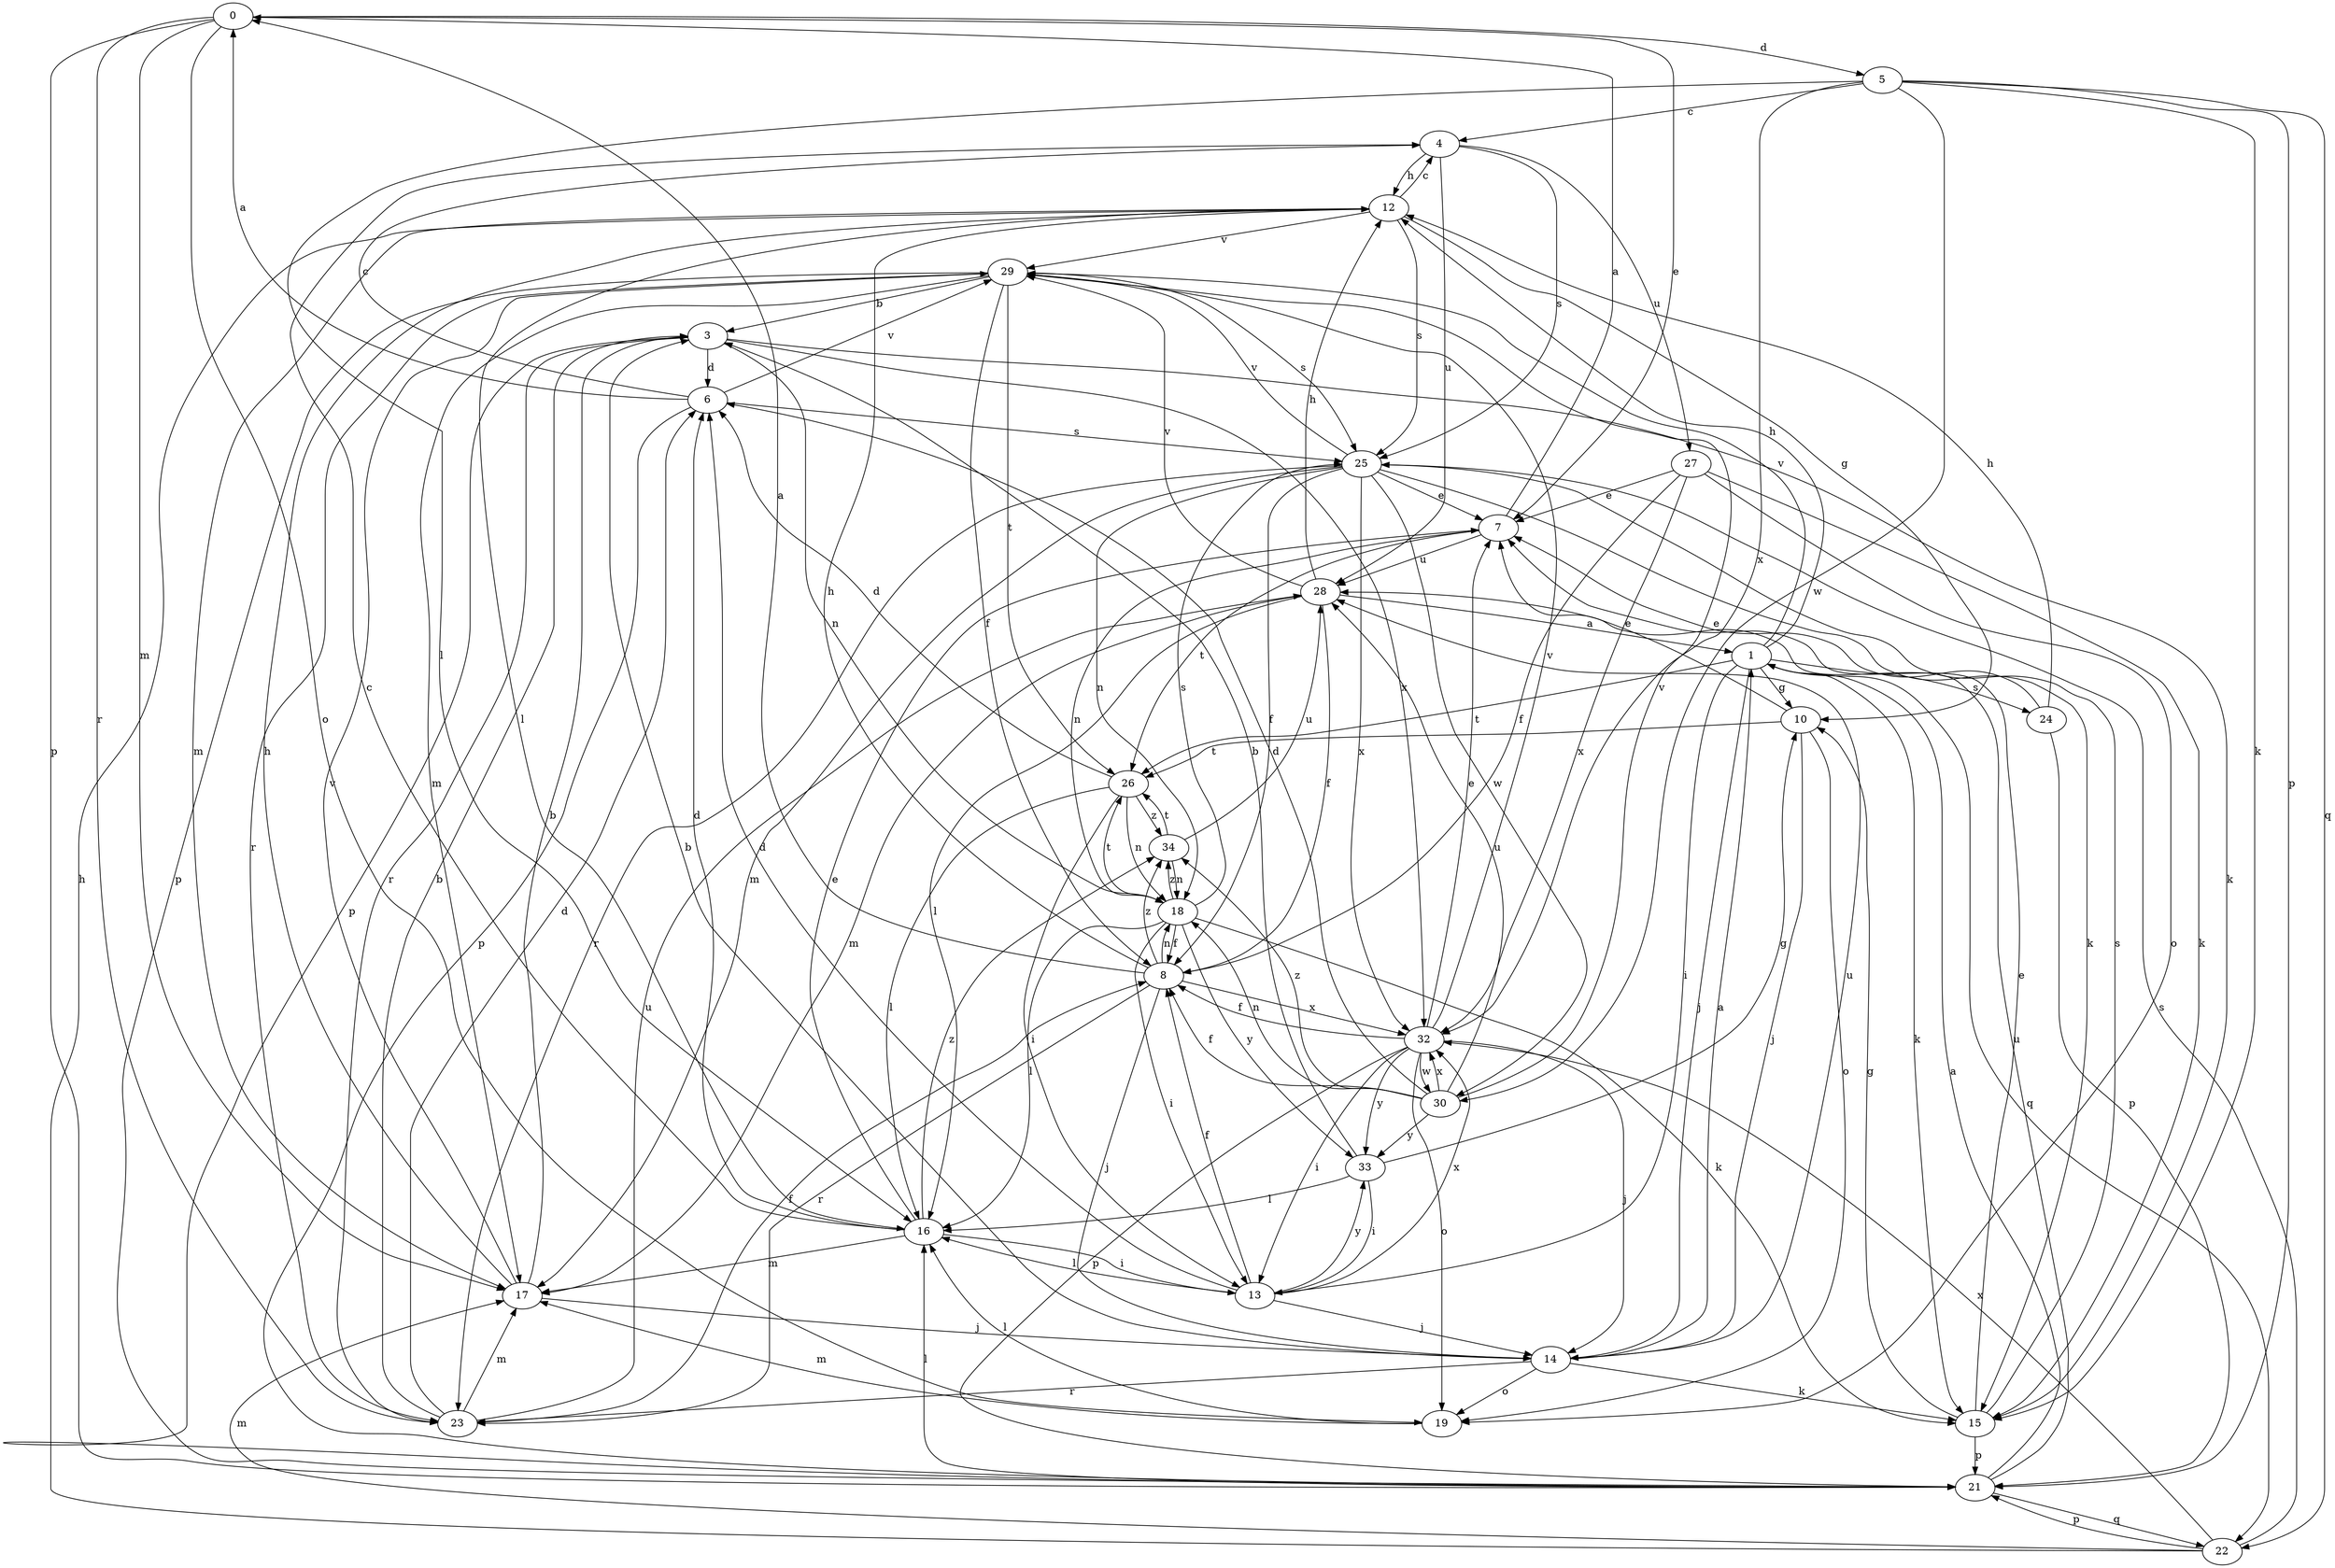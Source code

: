 strict digraph  {
0;
1;
3;
4;
5;
6;
7;
8;
10;
12;
13;
14;
15;
16;
17;
18;
19;
21;
22;
23;
24;
25;
26;
27;
28;
29;
30;
32;
33;
34;
0 -> 5  [label=d];
0 -> 7  [label=e];
0 -> 17  [label=m];
0 -> 19  [label=o];
0 -> 21  [label=p];
0 -> 23  [label=r];
1 -> 10  [label=g];
1 -> 12  [label=h];
1 -> 13  [label=i];
1 -> 14  [label=j];
1 -> 15  [label=k];
1 -> 22  [label=q];
1 -> 24  [label=s];
1 -> 26  [label=t];
1 -> 29  [label=v];
3 -> 6  [label=d];
3 -> 15  [label=k];
3 -> 18  [label=n];
3 -> 21  [label=p];
3 -> 23  [label=r];
3 -> 32  [label=x];
4 -> 12  [label=h];
4 -> 25  [label=s];
4 -> 27  [label=u];
4 -> 28  [label=u];
5 -> 4  [label=c];
5 -> 15  [label=k];
5 -> 16  [label=l];
5 -> 21  [label=p];
5 -> 22  [label=q];
5 -> 30  [label=w];
5 -> 32  [label=x];
6 -> 0  [label=a];
6 -> 4  [label=c];
6 -> 21  [label=p];
6 -> 25  [label=s];
6 -> 29  [label=v];
7 -> 0  [label=a];
7 -> 18  [label=n];
7 -> 26  [label=t];
7 -> 28  [label=u];
8 -> 0  [label=a];
8 -> 12  [label=h];
8 -> 14  [label=j];
8 -> 18  [label=n];
8 -> 23  [label=r];
8 -> 32  [label=x];
8 -> 34  [label=z];
10 -> 7  [label=e];
10 -> 14  [label=j];
10 -> 19  [label=o];
10 -> 26  [label=t];
12 -> 4  [label=c];
12 -> 10  [label=g];
12 -> 16  [label=l];
12 -> 17  [label=m];
12 -> 25  [label=s];
12 -> 29  [label=v];
13 -> 6  [label=d];
13 -> 8  [label=f];
13 -> 14  [label=j];
13 -> 16  [label=l];
13 -> 32  [label=x];
13 -> 33  [label=y];
14 -> 1  [label=a];
14 -> 3  [label=b];
14 -> 15  [label=k];
14 -> 19  [label=o];
14 -> 23  [label=r];
14 -> 28  [label=u];
15 -> 7  [label=e];
15 -> 10  [label=g];
15 -> 21  [label=p];
15 -> 25  [label=s];
16 -> 4  [label=c];
16 -> 6  [label=d];
16 -> 7  [label=e];
16 -> 13  [label=i];
16 -> 17  [label=m];
16 -> 34  [label=z];
17 -> 3  [label=b];
17 -> 12  [label=h];
17 -> 14  [label=j];
17 -> 29  [label=v];
18 -> 8  [label=f];
18 -> 13  [label=i];
18 -> 15  [label=k];
18 -> 16  [label=l];
18 -> 25  [label=s];
18 -> 26  [label=t];
18 -> 33  [label=y];
18 -> 34  [label=z];
19 -> 16  [label=l];
19 -> 17  [label=m];
21 -> 1  [label=a];
21 -> 16  [label=l];
21 -> 22  [label=q];
21 -> 28  [label=u];
22 -> 12  [label=h];
22 -> 17  [label=m];
22 -> 21  [label=p];
22 -> 25  [label=s];
22 -> 32  [label=x];
23 -> 3  [label=b];
23 -> 6  [label=d];
23 -> 8  [label=f];
23 -> 17  [label=m];
23 -> 28  [label=u];
24 -> 7  [label=e];
24 -> 12  [label=h];
24 -> 21  [label=p];
25 -> 7  [label=e];
25 -> 8  [label=f];
25 -> 15  [label=k];
25 -> 17  [label=m];
25 -> 18  [label=n];
25 -> 23  [label=r];
25 -> 29  [label=v];
25 -> 30  [label=w];
25 -> 32  [label=x];
26 -> 6  [label=d];
26 -> 13  [label=i];
26 -> 16  [label=l];
26 -> 18  [label=n];
26 -> 34  [label=z];
27 -> 7  [label=e];
27 -> 8  [label=f];
27 -> 15  [label=k];
27 -> 19  [label=o];
27 -> 32  [label=x];
28 -> 1  [label=a];
28 -> 8  [label=f];
28 -> 12  [label=h];
28 -> 16  [label=l];
28 -> 17  [label=m];
28 -> 29  [label=v];
29 -> 3  [label=b];
29 -> 8  [label=f];
29 -> 17  [label=m];
29 -> 21  [label=p];
29 -> 23  [label=r];
29 -> 25  [label=s];
29 -> 26  [label=t];
30 -> 6  [label=d];
30 -> 8  [label=f];
30 -> 18  [label=n];
30 -> 28  [label=u];
30 -> 29  [label=v];
30 -> 32  [label=x];
30 -> 33  [label=y];
30 -> 34  [label=z];
32 -> 7  [label=e];
32 -> 8  [label=f];
32 -> 13  [label=i];
32 -> 14  [label=j];
32 -> 19  [label=o];
32 -> 21  [label=p];
32 -> 29  [label=v];
32 -> 30  [label=w];
32 -> 33  [label=y];
33 -> 3  [label=b];
33 -> 10  [label=g];
33 -> 13  [label=i];
33 -> 16  [label=l];
34 -> 18  [label=n];
34 -> 26  [label=t];
34 -> 28  [label=u];
}
